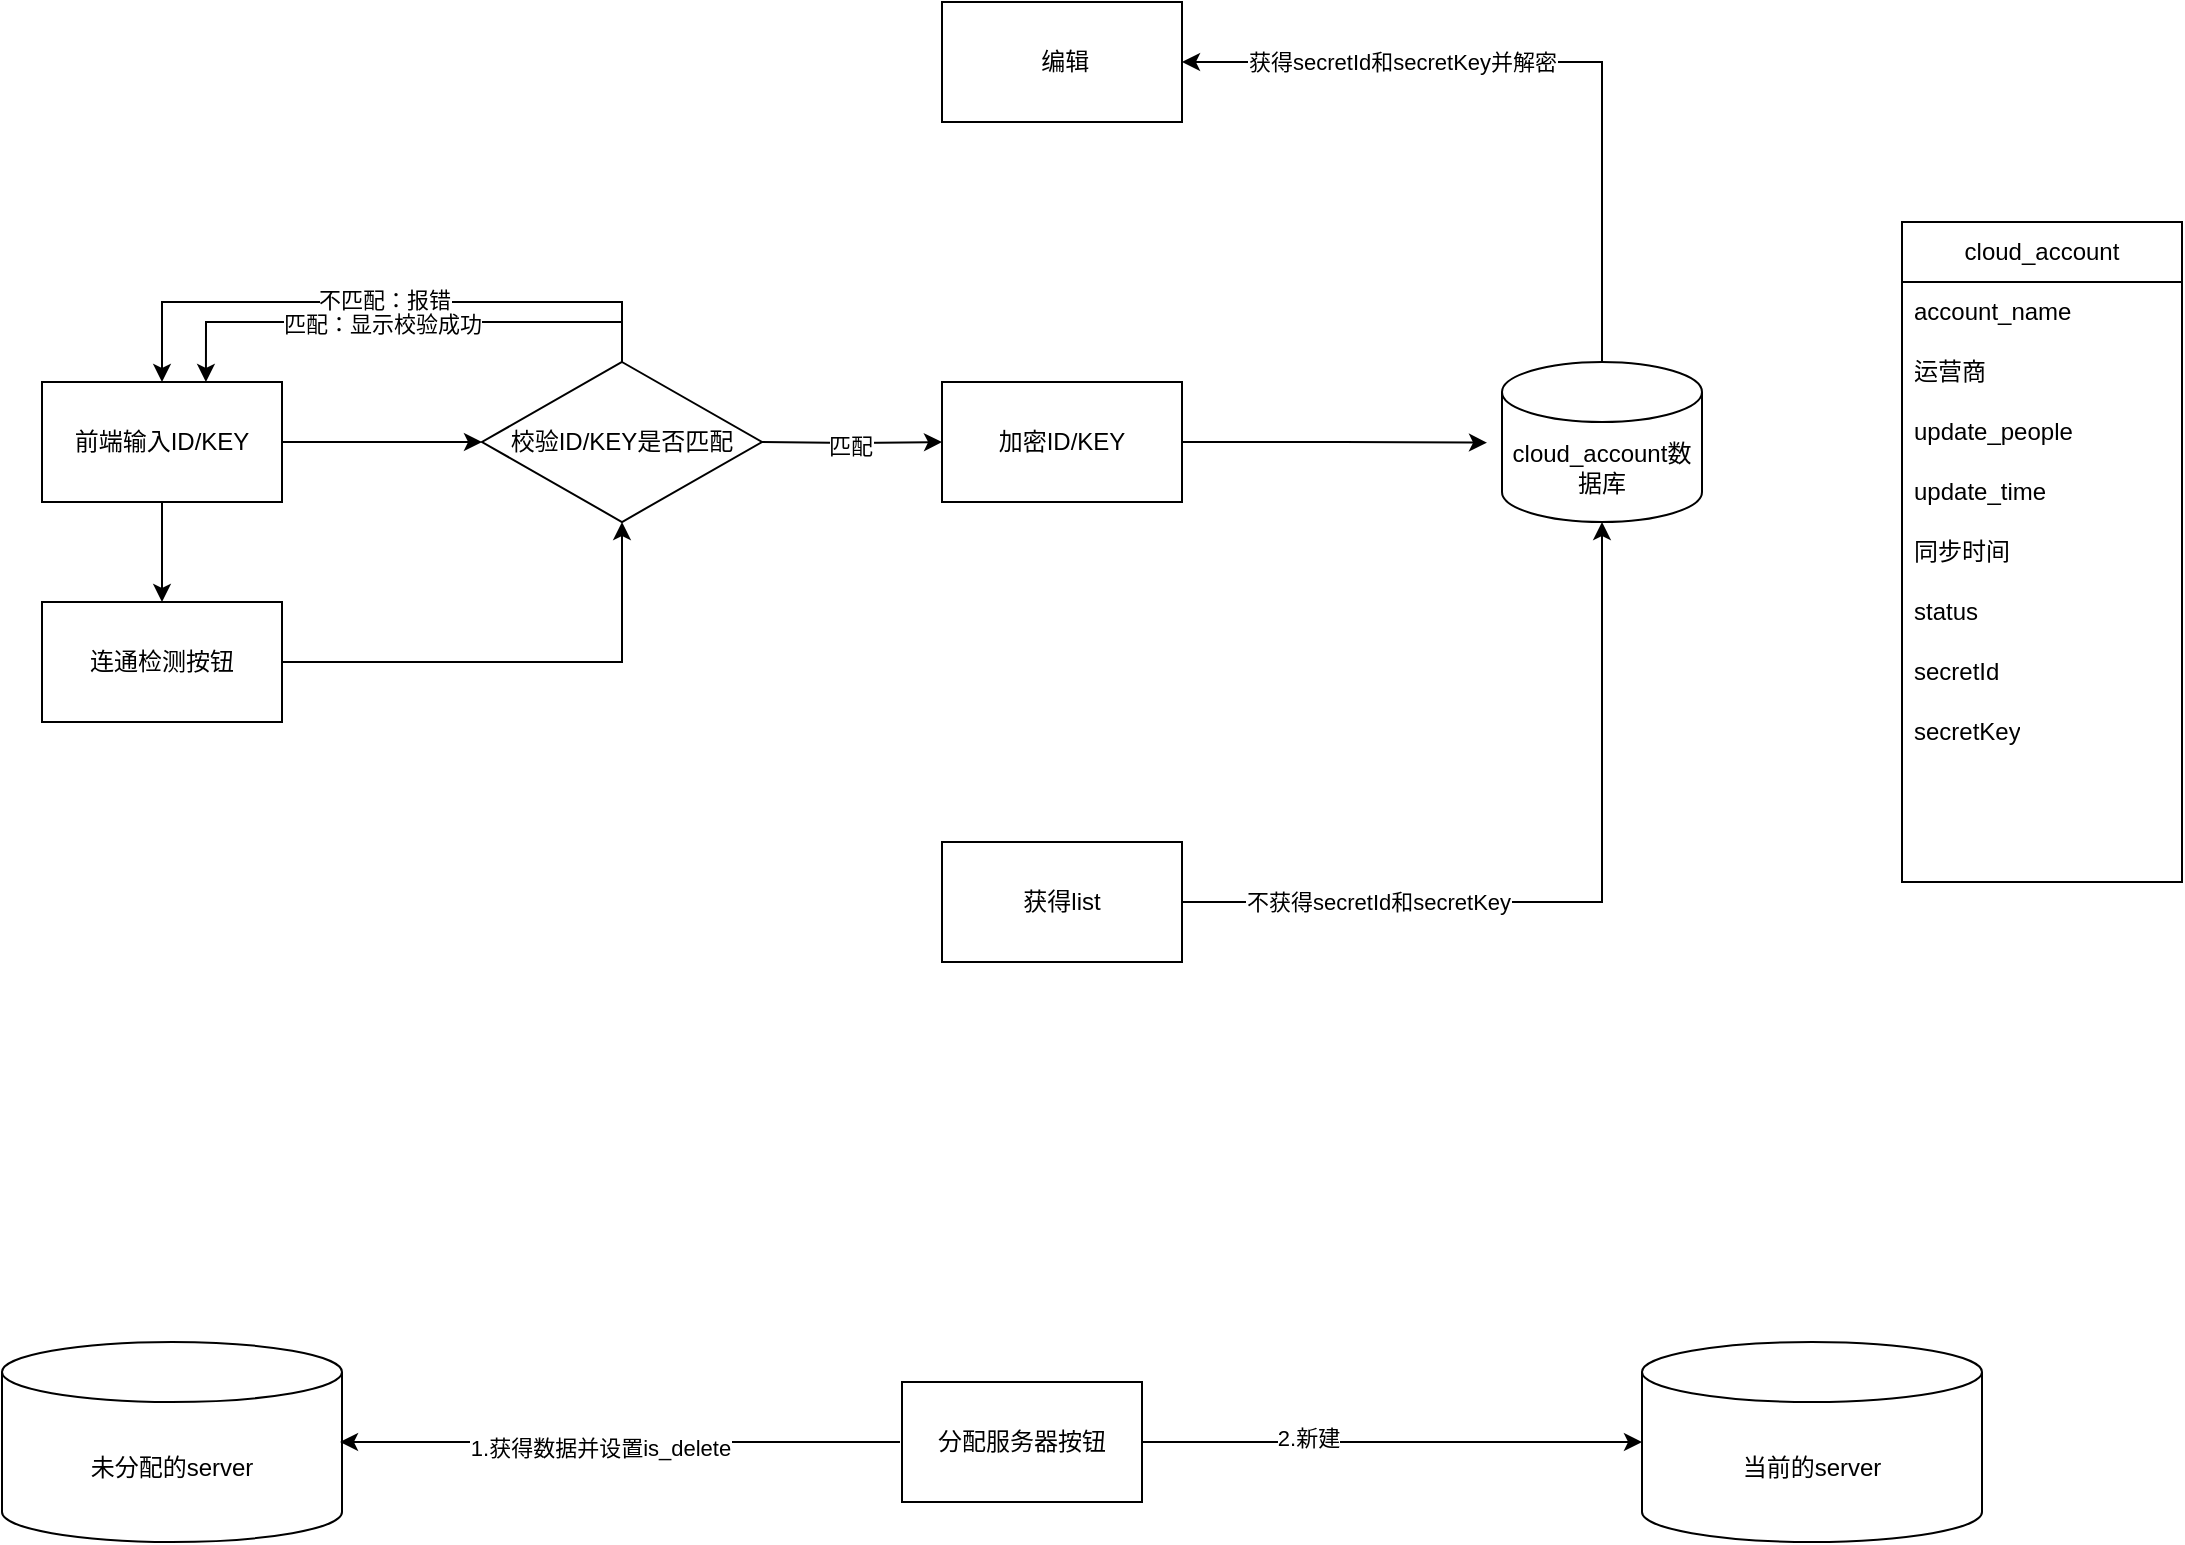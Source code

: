 <mxfile version="24.2.0" type="github">
  <diagram name="第 1 页" id="7U7vI_ymb39M9vJWkqa7">
    <mxGraphModel dx="2514" dy="887" grid="1" gridSize="10" guides="1" tooltips="1" connect="1" arrows="1" fold="1" page="1" pageScale="1" pageWidth="827" pageHeight="1169" math="0" shadow="0">
      <root>
        <mxCell id="0" />
        <mxCell id="1" parent="0" />
        <mxCell id="dyZmSXLRvPk39drkrDrn-3" style="edgeStyle=orthogonalEdgeStyle;rounded=0;orthogonalLoop=1;jettySize=auto;html=1;entryX=0;entryY=0.5;entryDx=0;entryDy=0;" edge="1" parent="1" target="dyZmSXLRvPk39drkrDrn-2">
          <mxGeometry relative="1" as="geometry">
            <mxPoint x="300" y="250" as="sourcePoint" />
          </mxGeometry>
        </mxCell>
        <mxCell id="dyZmSXLRvPk39drkrDrn-11" value="匹配" style="edgeLabel;html=1;align=center;verticalAlign=middle;resizable=0;points=[];" vertex="1" connectable="0" parent="dyZmSXLRvPk39drkrDrn-3">
          <mxGeometry x="-0.027" y="-1" relative="1" as="geometry">
            <mxPoint as="offset" />
          </mxGeometry>
        </mxCell>
        <mxCell id="dyZmSXLRvPk39drkrDrn-2" value="&lt;div&gt;加密ID/KEY&lt;/div&gt;" style="rounded=0;whiteSpace=wrap;html=1;" vertex="1" parent="1">
          <mxGeometry x="390" y="220" width="120" height="60" as="geometry" />
        </mxCell>
        <mxCell id="dyZmSXLRvPk39drkrDrn-45" style="edgeStyle=orthogonalEdgeStyle;rounded=0;orthogonalLoop=1;jettySize=auto;html=1;entryX=1;entryY=0.5;entryDx=0;entryDy=0;" edge="1" parent="1" source="dyZmSXLRvPk39drkrDrn-6" target="dyZmSXLRvPk39drkrDrn-40">
          <mxGeometry relative="1" as="geometry">
            <Array as="points">
              <mxPoint x="720" y="60" />
            </Array>
          </mxGeometry>
        </mxCell>
        <mxCell id="dyZmSXLRvPk39drkrDrn-46" value="获得secretId和secretKey并解密" style="edgeLabel;html=1;align=center;verticalAlign=middle;resizable=0;points=[];" vertex="1" connectable="0" parent="dyZmSXLRvPk39drkrDrn-45">
          <mxGeometry x="0.53" y="-1" relative="1" as="geometry">
            <mxPoint x="25" y="1" as="offset" />
          </mxGeometry>
        </mxCell>
        <mxCell id="dyZmSXLRvPk39drkrDrn-6" value="cloud_account数据库" style="shape=cylinder3;whiteSpace=wrap;html=1;boundedLbl=1;backgroundOutline=1;size=15;" vertex="1" parent="1">
          <mxGeometry x="670" y="210" width="100" height="80" as="geometry" />
        </mxCell>
        <mxCell id="dyZmSXLRvPk39drkrDrn-7" style="edgeStyle=orthogonalEdgeStyle;rounded=0;orthogonalLoop=1;jettySize=auto;html=1;entryX=-0.075;entryY=0.504;entryDx=0;entryDy=0;entryPerimeter=0;" edge="1" parent="1" source="dyZmSXLRvPk39drkrDrn-2" target="dyZmSXLRvPk39drkrDrn-6">
          <mxGeometry relative="1" as="geometry" />
        </mxCell>
        <mxCell id="dyZmSXLRvPk39drkrDrn-14" style="edgeStyle=orthogonalEdgeStyle;rounded=0;orthogonalLoop=1;jettySize=auto;html=1;entryX=0;entryY=0.5;entryDx=0;entryDy=0;" edge="1" parent="1" source="dyZmSXLRvPk39drkrDrn-8" target="dyZmSXLRvPk39drkrDrn-10">
          <mxGeometry relative="1" as="geometry" />
        </mxCell>
        <mxCell id="dyZmSXLRvPk39drkrDrn-17" style="edgeStyle=orthogonalEdgeStyle;rounded=0;orthogonalLoop=1;jettySize=auto;html=1;exitX=0.5;exitY=1;exitDx=0;exitDy=0;entryX=0.5;entryY=0;entryDx=0;entryDy=0;" edge="1" parent="1" source="dyZmSXLRvPk39drkrDrn-8" target="dyZmSXLRvPk39drkrDrn-15">
          <mxGeometry relative="1" as="geometry" />
        </mxCell>
        <mxCell id="dyZmSXLRvPk39drkrDrn-8" value="前端输入ID/KEY" style="rounded=0;whiteSpace=wrap;html=1;" vertex="1" parent="1">
          <mxGeometry x="-60" y="220" width="120" height="60" as="geometry" />
        </mxCell>
        <mxCell id="dyZmSXLRvPk39drkrDrn-12" style="edgeStyle=orthogonalEdgeStyle;rounded=0;orthogonalLoop=1;jettySize=auto;html=1;entryX=0.5;entryY=0;entryDx=0;entryDy=0;" edge="1" parent="1" source="dyZmSXLRvPk39drkrDrn-10" target="dyZmSXLRvPk39drkrDrn-8">
          <mxGeometry relative="1" as="geometry">
            <Array as="points">
              <mxPoint x="230" y="180" />
              <mxPoint y="180" />
            </Array>
          </mxGeometry>
        </mxCell>
        <mxCell id="dyZmSXLRvPk39drkrDrn-13" value="不匹配：报错" style="edgeLabel;html=1;align=center;verticalAlign=middle;resizable=0;points=[];" vertex="1" connectable="0" parent="dyZmSXLRvPk39drkrDrn-12">
          <mxGeometry x="-0.006" y="-1" relative="1" as="geometry">
            <mxPoint as="offset" />
          </mxGeometry>
        </mxCell>
        <mxCell id="dyZmSXLRvPk39drkrDrn-10" value="校验ID/KEY是否匹配" style="rhombus;whiteSpace=wrap;html=1;" vertex="1" parent="1">
          <mxGeometry x="160" y="210" width="140" height="80" as="geometry" />
        </mxCell>
        <mxCell id="dyZmSXLRvPk39drkrDrn-16" style="edgeStyle=orthogonalEdgeStyle;rounded=0;orthogonalLoop=1;jettySize=auto;html=1;entryX=0.5;entryY=1;entryDx=0;entryDy=0;" edge="1" parent="1" source="dyZmSXLRvPk39drkrDrn-15" target="dyZmSXLRvPk39drkrDrn-10">
          <mxGeometry relative="1" as="geometry" />
        </mxCell>
        <mxCell id="dyZmSXLRvPk39drkrDrn-15" value="连通检测按钮" style="rounded=0;whiteSpace=wrap;html=1;" vertex="1" parent="1">
          <mxGeometry x="-60" y="330" width="120" height="60" as="geometry" />
        </mxCell>
        <mxCell id="dyZmSXLRvPk39drkrDrn-19" style="edgeStyle=orthogonalEdgeStyle;rounded=0;orthogonalLoop=1;jettySize=auto;html=1;exitX=0.5;exitY=0;exitDx=0;exitDy=0;entryX=0.683;entryY=0;entryDx=0;entryDy=0;entryPerimeter=0;" edge="1" parent="1" source="dyZmSXLRvPk39drkrDrn-10" target="dyZmSXLRvPk39drkrDrn-8">
          <mxGeometry relative="1" as="geometry" />
        </mxCell>
        <mxCell id="dyZmSXLRvPk39drkrDrn-20" value="匹配：显示校验成功" style="edgeLabel;html=1;align=center;verticalAlign=middle;resizable=0;points=[];" vertex="1" connectable="0" parent="dyZmSXLRvPk39drkrDrn-19">
          <mxGeometry x="0.084" y="1" relative="1" as="geometry">
            <mxPoint as="offset" />
          </mxGeometry>
        </mxCell>
        <mxCell id="dyZmSXLRvPk39drkrDrn-21" value="获得list" style="rounded=0;whiteSpace=wrap;html=1;" vertex="1" parent="1">
          <mxGeometry x="390" y="450" width="120" height="60" as="geometry" />
        </mxCell>
        <mxCell id="dyZmSXLRvPk39drkrDrn-22" style="edgeStyle=orthogonalEdgeStyle;rounded=0;orthogonalLoop=1;jettySize=auto;html=1;entryX=0.5;entryY=1;entryDx=0;entryDy=0;entryPerimeter=0;" edge="1" parent="1" source="dyZmSXLRvPk39drkrDrn-21" target="dyZmSXLRvPk39drkrDrn-6">
          <mxGeometry relative="1" as="geometry" />
        </mxCell>
        <mxCell id="dyZmSXLRvPk39drkrDrn-39" value="不获得secretId和secretKey" style="edgeLabel;html=1;align=center;verticalAlign=middle;resizable=0;points=[];" vertex="1" connectable="0" parent="dyZmSXLRvPk39drkrDrn-22">
          <mxGeometry x="-0.51" relative="1" as="geometry">
            <mxPoint as="offset" />
          </mxGeometry>
        </mxCell>
        <mxCell id="dyZmSXLRvPk39drkrDrn-23" value="cloud_account" style="swimlane;fontStyle=0;childLayout=stackLayout;horizontal=1;startSize=30;horizontalStack=0;resizeParent=1;resizeParentMax=0;resizeLast=0;collapsible=1;marginBottom=0;whiteSpace=wrap;html=1;" vertex="1" parent="1">
          <mxGeometry x="870" y="140" width="140" height="330" as="geometry">
            <mxRectangle x="870" y="140" width="120" height="30" as="alternateBounds" />
          </mxGeometry>
        </mxCell>
        <mxCell id="dyZmSXLRvPk39drkrDrn-24" value="account_name" style="text;strokeColor=none;fillColor=none;align=left;verticalAlign=middle;spacingLeft=4;spacingRight=4;overflow=hidden;points=[[0,0.5],[1,0.5]];portConstraint=eastwest;rotatable=0;whiteSpace=wrap;html=1;" vertex="1" parent="dyZmSXLRvPk39drkrDrn-23">
          <mxGeometry y="30" width="140" height="30" as="geometry" />
        </mxCell>
        <mxCell id="dyZmSXLRvPk39drkrDrn-25" value="运营商" style="text;strokeColor=none;fillColor=none;align=left;verticalAlign=middle;spacingLeft=4;spacingRight=4;overflow=hidden;points=[[0,0.5],[1,0.5]];portConstraint=eastwest;rotatable=0;whiteSpace=wrap;html=1;" vertex="1" parent="dyZmSXLRvPk39drkrDrn-23">
          <mxGeometry y="60" width="140" height="30" as="geometry" />
        </mxCell>
        <mxCell id="dyZmSXLRvPk39drkrDrn-29" value="update_people" style="text;strokeColor=none;fillColor=none;align=left;verticalAlign=middle;spacingLeft=4;spacingRight=4;overflow=hidden;points=[[0,0.5],[1,0.5]];portConstraint=eastwest;rotatable=0;whiteSpace=wrap;html=1;" vertex="1" parent="dyZmSXLRvPk39drkrDrn-23">
          <mxGeometry y="90" width="140" height="30" as="geometry" />
        </mxCell>
        <mxCell id="dyZmSXLRvPk39drkrDrn-30" value="update_time" style="text;strokeColor=none;fillColor=none;align=left;verticalAlign=middle;spacingLeft=4;spacingRight=4;overflow=hidden;points=[[0,0.5],[1,0.5]];portConstraint=eastwest;rotatable=0;whiteSpace=wrap;html=1;" vertex="1" parent="dyZmSXLRvPk39drkrDrn-23">
          <mxGeometry y="120" width="140" height="30" as="geometry" />
        </mxCell>
        <mxCell id="dyZmSXLRvPk39drkrDrn-31" value="同步时间" style="text;strokeColor=none;fillColor=none;align=left;verticalAlign=middle;spacingLeft=4;spacingRight=4;overflow=hidden;points=[[0,0.5],[1,0.5]];portConstraint=eastwest;rotatable=0;whiteSpace=wrap;html=1;" vertex="1" parent="dyZmSXLRvPk39drkrDrn-23">
          <mxGeometry y="150" width="140" height="30" as="geometry" />
        </mxCell>
        <mxCell id="dyZmSXLRvPk39drkrDrn-32" value="status" style="text;strokeColor=none;fillColor=none;align=left;verticalAlign=middle;spacingLeft=4;spacingRight=4;overflow=hidden;points=[[0,0.5],[1,0.5]];portConstraint=eastwest;rotatable=0;whiteSpace=wrap;html=1;" vertex="1" parent="dyZmSXLRvPk39drkrDrn-23">
          <mxGeometry y="180" width="140" height="30" as="geometry" />
        </mxCell>
        <mxCell id="dyZmSXLRvPk39drkrDrn-33" value="secretId" style="text;strokeColor=none;fillColor=none;align=left;verticalAlign=middle;spacingLeft=4;spacingRight=4;overflow=hidden;points=[[0,0.5],[1,0.5]];portConstraint=eastwest;rotatable=0;whiteSpace=wrap;html=1;" vertex="1" parent="dyZmSXLRvPk39drkrDrn-23">
          <mxGeometry y="210" width="140" height="30" as="geometry" />
        </mxCell>
        <mxCell id="dyZmSXLRvPk39drkrDrn-34" value="secretKey" style="text;strokeColor=none;fillColor=none;align=left;verticalAlign=middle;spacingLeft=4;spacingRight=4;overflow=hidden;points=[[0,0.5],[1,0.5]];portConstraint=eastwest;rotatable=0;whiteSpace=wrap;html=1;" vertex="1" parent="dyZmSXLRvPk39drkrDrn-23">
          <mxGeometry y="240" width="140" height="30" as="geometry" />
        </mxCell>
        <mxCell id="dyZmSXLRvPk39drkrDrn-35" style="text;strokeColor=none;fillColor=none;align=left;verticalAlign=middle;spacingLeft=4;spacingRight=4;overflow=hidden;points=[[0,0.5],[1,0.5]];portConstraint=eastwest;rotatable=0;whiteSpace=wrap;html=1;" vertex="1" parent="dyZmSXLRvPk39drkrDrn-23">
          <mxGeometry y="270" width="140" height="30" as="geometry" />
        </mxCell>
        <mxCell id="dyZmSXLRvPk39drkrDrn-36" style="text;strokeColor=none;fillColor=none;align=left;verticalAlign=middle;spacingLeft=4;spacingRight=4;overflow=hidden;points=[[0,0.5],[1,0.5]];portConstraint=eastwest;rotatable=0;whiteSpace=wrap;html=1;" vertex="1" parent="dyZmSXLRvPk39drkrDrn-23">
          <mxGeometry y="300" width="140" height="30" as="geometry" />
        </mxCell>
        <mxCell id="dyZmSXLRvPk39drkrDrn-40" value="&amp;nbsp;编辑" style="rounded=0;whiteSpace=wrap;html=1;" vertex="1" parent="1">
          <mxGeometry x="390" y="30" width="120" height="60" as="geometry" />
        </mxCell>
        <mxCell id="dyZmSXLRvPk39drkrDrn-47" value="未分配的server" style="shape=cylinder3;whiteSpace=wrap;html=1;boundedLbl=1;backgroundOutline=1;size=15;" vertex="1" parent="1">
          <mxGeometry x="-80" y="700" width="170" height="100" as="geometry" />
        </mxCell>
        <mxCell id="dyZmSXLRvPk39drkrDrn-55" style="edgeStyle=orthogonalEdgeStyle;rounded=0;orthogonalLoop=1;jettySize=auto;html=1;" edge="1" parent="1" source="dyZmSXLRvPk39drkrDrn-48" target="dyZmSXLRvPk39drkrDrn-54">
          <mxGeometry relative="1" as="geometry" />
        </mxCell>
        <mxCell id="dyZmSXLRvPk39drkrDrn-56" value="2.新建" style="edgeLabel;html=1;align=center;verticalAlign=middle;resizable=0;points=[];" vertex="1" connectable="0" parent="dyZmSXLRvPk39drkrDrn-55">
          <mxGeometry x="-0.336" y="2" relative="1" as="geometry">
            <mxPoint as="offset" />
          </mxGeometry>
        </mxCell>
        <mxCell id="dyZmSXLRvPk39drkrDrn-48" value="分配服务器按钮" style="rounded=0;whiteSpace=wrap;html=1;" vertex="1" parent="1">
          <mxGeometry x="370" y="720" width="120" height="60" as="geometry" />
        </mxCell>
        <mxCell id="dyZmSXLRvPk39drkrDrn-51" style="edgeStyle=orthogonalEdgeStyle;rounded=0;orthogonalLoop=1;jettySize=auto;html=1;exitX=0;exitY=0.5;exitDx=0;exitDy=0;entryX=1;entryY=0.5;entryDx=0;entryDy=0;entryPerimeter=0;" edge="1" parent="1">
          <mxGeometry relative="1" as="geometry">
            <mxPoint x="369" y="750" as="sourcePoint" />
            <mxPoint x="89" y="750" as="targetPoint" />
          </mxGeometry>
        </mxCell>
        <mxCell id="dyZmSXLRvPk39drkrDrn-52" value="1.获得数据并设置is_delete" style="edgeLabel;html=1;align=center;verticalAlign=middle;resizable=0;points=[];" vertex="1" connectable="0" parent="dyZmSXLRvPk39drkrDrn-51">
          <mxGeometry x="0.071" y="3" relative="1" as="geometry">
            <mxPoint as="offset" />
          </mxGeometry>
        </mxCell>
        <mxCell id="dyZmSXLRvPk39drkrDrn-54" value="当前的server" style="shape=cylinder3;whiteSpace=wrap;html=1;boundedLbl=1;backgroundOutline=1;size=15;" vertex="1" parent="1">
          <mxGeometry x="740" y="700" width="170" height="100" as="geometry" />
        </mxCell>
      </root>
    </mxGraphModel>
  </diagram>
</mxfile>
